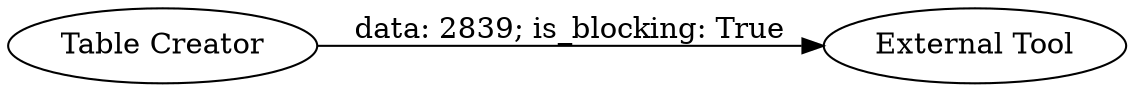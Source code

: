digraph {
	"8512447333725533010_10" [label="External Tool"]
	"8512447333725533010_11" [label="Table Creator"]
	"8512447333725533010_11" -> "8512447333725533010_10" [label="data: 2839; is_blocking: True"]
	rankdir=LR
}
